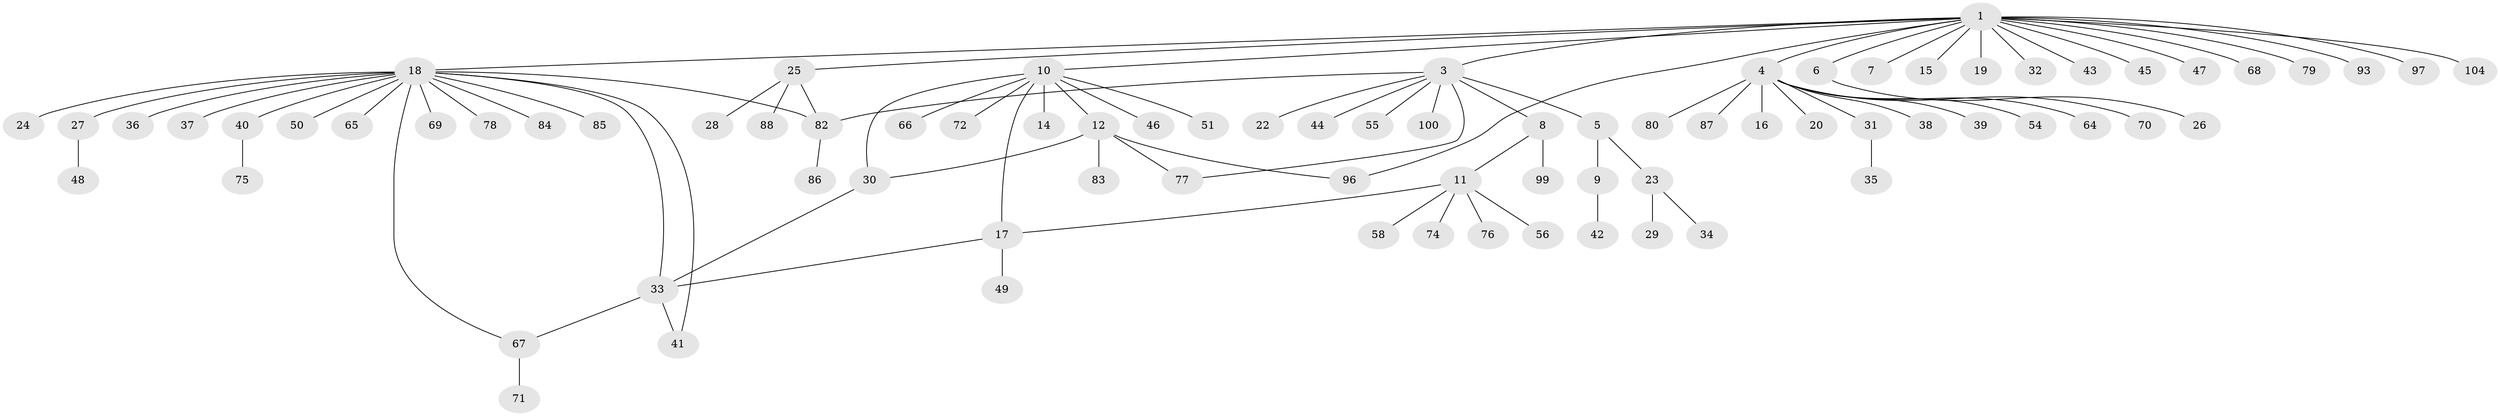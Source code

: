 // original degree distribution, {17: 0.009615384615384616, 6: 0.019230769230769232, 11: 0.009615384615384616, 12: 0.009615384615384616, 4: 0.04807692307692308, 3: 0.07692307692307693, 1: 0.6346153846153846, 2: 0.14423076923076922, 10: 0.009615384615384616, 5: 0.019230769230769232, 9: 0.019230769230769232}
// Generated by graph-tools (version 1.1) at 2025/41/03/06/25 10:41:51]
// undirected, 81 vertices, 90 edges
graph export_dot {
graph [start="1"]
  node [color=gray90,style=filled];
  1 [super="+2"];
  3 [super="+94"];
  4 [super="+89"];
  5 [super="+13"];
  6 [super="+61"];
  7;
  8;
  9;
  10 [super="+63"];
  11 [super="+52"];
  12 [super="+60"];
  14;
  15;
  16;
  17 [super="+57"];
  18 [super="+21"];
  19;
  20;
  22;
  23;
  24 [super="+98"];
  25 [super="+62"];
  26;
  27;
  28 [super="+73"];
  29;
  30 [super="+95"];
  31;
  32;
  33 [super="+102"];
  34 [super="+59"];
  35;
  36;
  37;
  38;
  39;
  40 [super="+53"];
  41;
  42;
  43;
  44;
  45 [super="+81"];
  46;
  47;
  48 [super="+101"];
  49;
  50;
  51;
  54;
  55;
  56 [super="+103"];
  58;
  64;
  65 [super="+91"];
  66;
  67;
  68;
  69;
  70;
  71 [super="+92"];
  72;
  74;
  75;
  76;
  77;
  78;
  79;
  80;
  82 [super="+90"];
  83;
  84;
  85;
  86;
  87;
  88;
  93;
  96;
  97;
  99;
  100;
  104;
  1 -- 3 [weight=2];
  1 -- 4;
  1 -- 6;
  1 -- 7;
  1 -- 15;
  1 -- 18;
  1 -- 19;
  1 -- 25;
  1 -- 32;
  1 -- 43;
  1 -- 45 [weight=2];
  1 -- 79;
  1 -- 93;
  1 -- 96;
  1 -- 97;
  1 -- 104;
  1 -- 68;
  1 -- 10;
  1 -- 47;
  3 -- 5;
  3 -- 8;
  3 -- 22;
  3 -- 44;
  3 -- 55;
  3 -- 77;
  3 -- 82;
  3 -- 100;
  4 -- 16;
  4 -- 20;
  4 -- 31;
  4 -- 38;
  4 -- 39;
  4 -- 54;
  4 -- 64;
  4 -- 70;
  4 -- 80;
  4 -- 87;
  5 -- 9;
  5 -- 23;
  6 -- 26;
  8 -- 11;
  8 -- 99;
  9 -- 42;
  10 -- 12;
  10 -- 14;
  10 -- 30;
  10 -- 46;
  10 -- 51;
  10 -- 66;
  10 -- 72;
  10 -- 17;
  11 -- 17;
  11 -- 58;
  11 -- 74;
  11 -- 56;
  11 -- 76;
  12 -- 96;
  12 -- 83;
  12 -- 77;
  12 -- 30;
  17 -- 33;
  17 -- 49;
  18 -- 24;
  18 -- 37;
  18 -- 41;
  18 -- 67;
  18 -- 78;
  18 -- 82;
  18 -- 85;
  18 -- 33;
  18 -- 65;
  18 -- 36;
  18 -- 69;
  18 -- 40;
  18 -- 50;
  18 -- 84;
  18 -- 27;
  23 -- 29;
  23 -- 34;
  25 -- 28;
  25 -- 82;
  25 -- 88;
  27 -- 48;
  30 -- 33;
  31 -- 35;
  33 -- 41;
  33 -- 67;
  40 -- 75;
  67 -- 71;
  82 -- 86;
}
